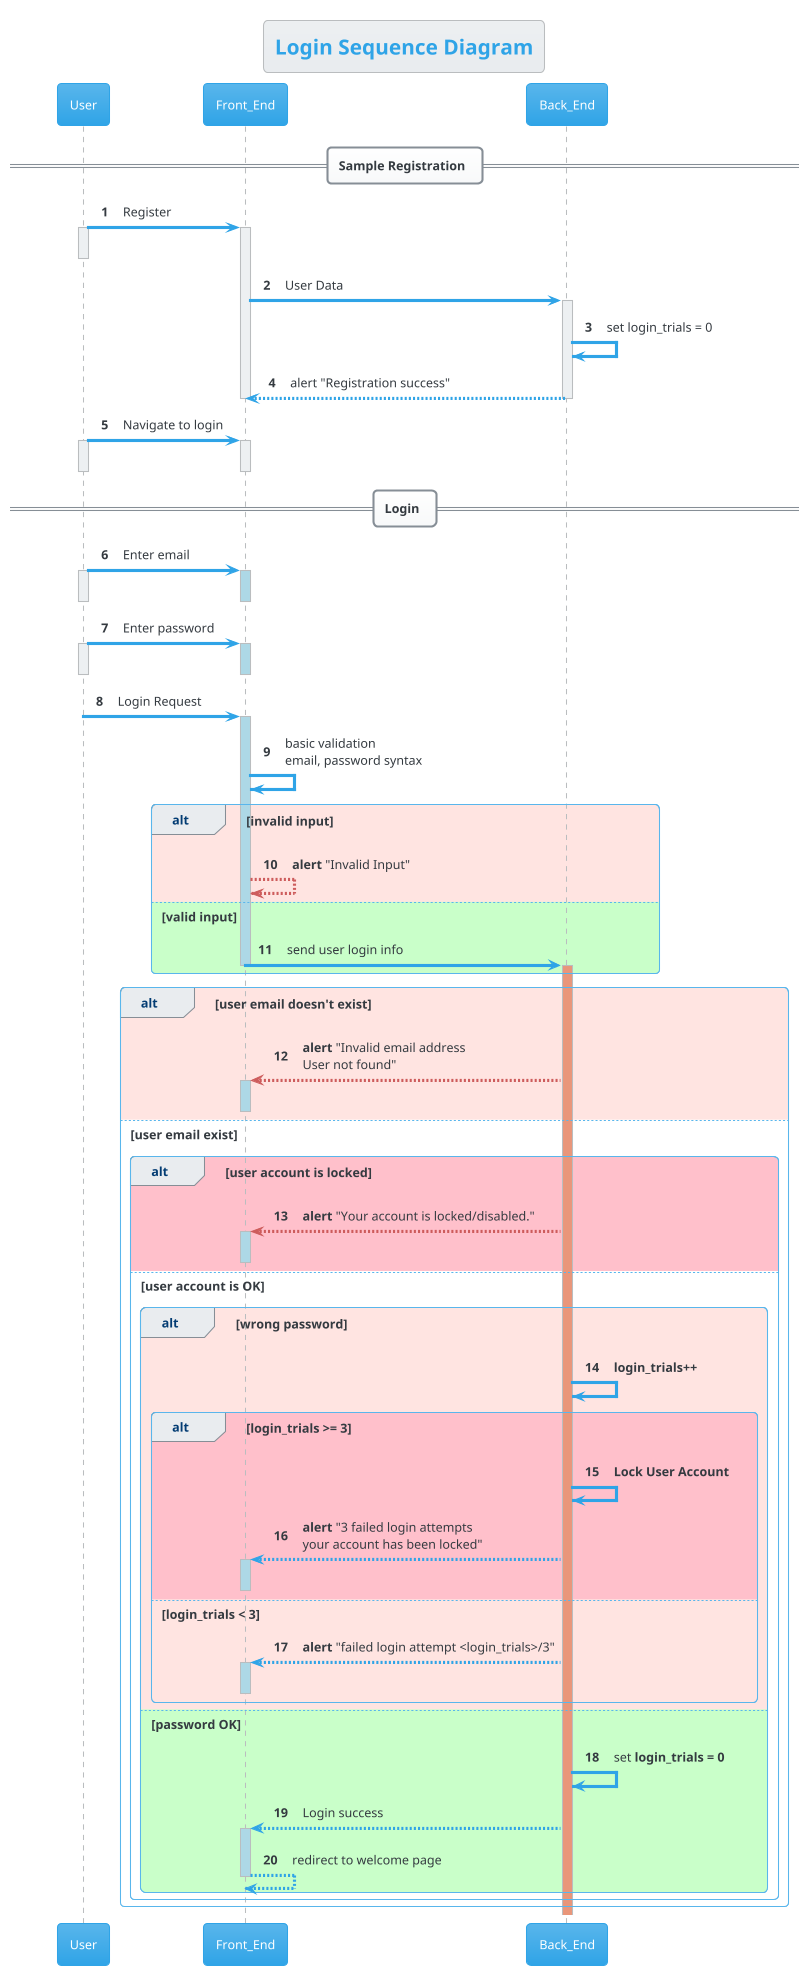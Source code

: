 @startuml
'https://plantuml.com/sequence-diagram
'Author: Hossam Elwahsh
!theme cerulean
title Login Sequence Diagram

autonumber
== Sample Registration ==
User -> Front_End: Register
activate Front_End
activate User
deactivate User
Front_End -> Back_End: User Data
activate Back_End
Back_End -> Back_End: set login_trials = 0
Back_End --> Front_End: alert "Registration success"
deactivate Back_End
deactivate Front_End

User -> Front_End: Navigate to login
activate Front_End
activate User
deactivate Front_End
deactivate User

== Login ==
User -> Front_End: Enter email
activate Front_End #lightblue
activate User
deactivate Front_End
deactivate User
User -> Front_End: Enter password
activate Front_End #lightblue
deactivate Front_End
activate User
deactivate User

User -> Front_End: Login Request
activate Front_End #lightblue
Front_End -> Front_End: basic validation\nemail, password syntax

alt #mistyrose invalid input
    Front_End -[#indianred]-> Front_End: **alert** "Invalid Input"

else #technology valid input
    Front_End -> Back_End: send user login info

    deactivate Front_End #lightblue
    activate Back_End #darkSalmon
end

alt #mistyrose user email doesn't exist

Back_End -[#indianred]-> Front_End: **alert** "Invalid email address\nUser not found"
activate Front_End #lightblue
deactivate Front_End

else #white user email exist
    alt #pink user account is locked
    Back_End -[#indianred]-> Front_End: **alert** "Your account is locked/disabled."
    activate Front_End #lightblue
    deactivate Front_End

    else #white user account is OK
        alt #mistyrose wrong password
        Back_End -> Back_End: **login_trials++**

            alt #pink login_trials >= 3
                Back_End -> Back_End: **Lock User Account**
                Back_End --> Front_End: **alert** "3 failed login attempts\nyour account has been locked"
                activate Front_End #lightblue
                deactivate Front_End

            else #mistyrose login_trials < 3
            Back_End --> Front_End: **alert** "failed login attempt <login_trials>/3"
            activate Front_End #lightblue
            deactivate Front_End

            end

        else #technology password OK
            Back_End -> Back_End: set **login_trials = 0**
            Back_End --> Front_End: Login success
            activate Front_End #lightblue
            Front_End --> Front_End: redirect to welcome page
            deactivate Front_End
        end
    end

end

@enduml

